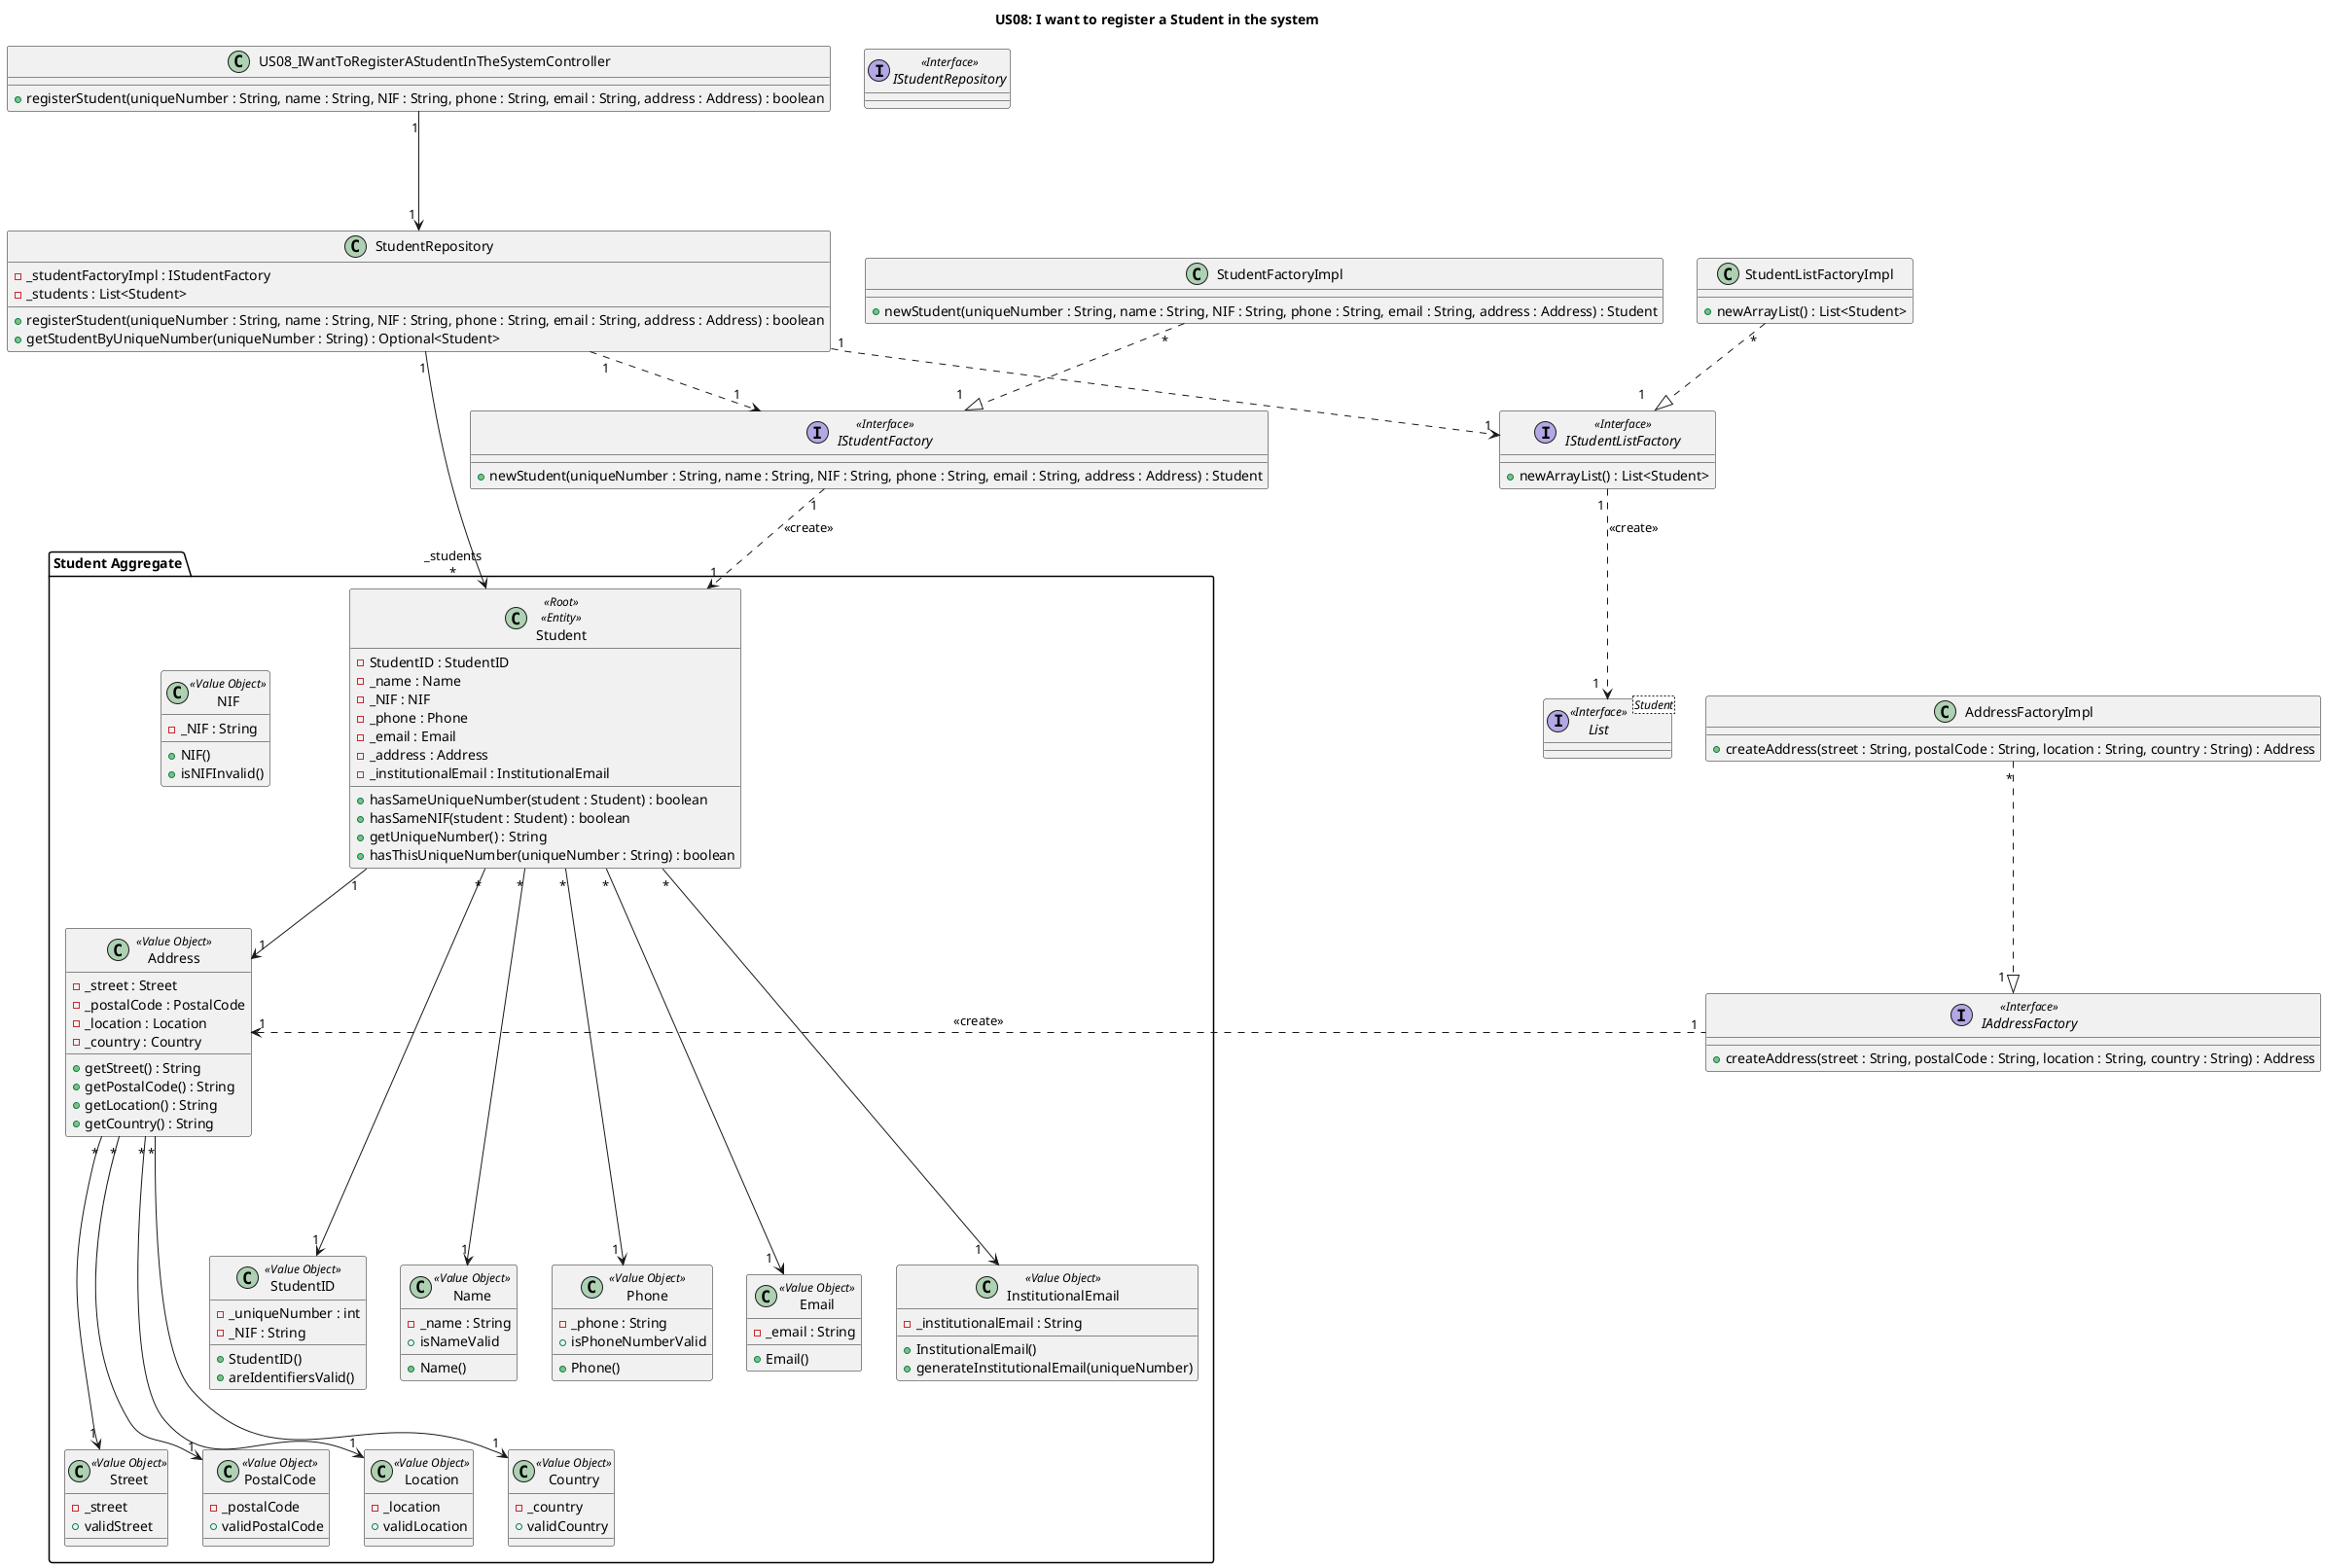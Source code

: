 @startuml
title US08: I want to register a Student in the system


class US08_IWantToRegisterAStudentInTheSystemController {
    + registerStudent(uniqueNumber : String, name : String, NIF : String, phone : String, email : String, address : Address) : boolean
}

class StudentRepository {
    - _studentFactoryImpl : IStudentFactory
    - _students : List<Student>
    + registerStudent(uniqueNumber : String, name : String, NIF : String, phone : String, email : String, address : Address) : boolean
    + getStudentByUniqueNumber(uniqueNumber : String) : Optional<Student>
}

package "Student Aggregate" {
    class Student <<Root>> <<Entity>> {
        - StudentID : StudentID
        - _name : Name
        - _NIF : NIF
        - _phone : Phone
        - _email : Email
        - _address : Address
        - _institutionalEmail : InstitutionalEmail
        + hasSameUniqueNumber(student : Student) : boolean
        + hasSameNIF(student : Student) : boolean
        + getUniqueNumber() : String
        + hasThisUniqueNumber(uniqueNumber : String) : boolean
    }

    class Address <<Value Object>> {
        - _street : Street
        - _postalCode : PostalCode
        - _location : Location
        - _country : Country
        + getStreet() : String
        + getPostalCode() : String
        + getLocation() : String
        + getCountry() : String
    }

    class StudentID <<Value Object>> {
        -_uniqueNumber : int
        -_NIF : String
        +StudentID()
        +areIdentifiersValid()
    }

    class Name <<Value Object>> {
        -_name : String
        +Name()
        +isNameValid
    }

    class NIF <<Value Object>> {
        -_NIF : String
        +NIF()
        +isNIFInvalid()
    }

    class Phone <<Value Object>> {
        -_phone : String
        + Phone()
        +isPhoneNumberValid
    }

    class Email <<Value Object>> {
        -_email : String
        +Email()
    }

    class InstitutionalEmail <<Value Object>> {
        -_institutionalEmail : String
        + InstitutionalEmail()
        + generateInstitutionalEmail(uniqueNumber)
    }

    class Street <<Value Object>> {
        -_street
        +validStreet
    }

    class PostalCode <<Value Object>> {
        -_postalCode
        +validPostalCode
    }

    class Location <<Value Object>> {
        -_location
        +validLocation
    }

    class Country <<Value Object>> {
        -_country
        +validCountry
    }
}

interface IStudentFactory <<Interface>> {
    + newStudent(uniqueNumber : String, name : String, NIF : String, phone : String, email : String, address : Address) : Student
}

class StudentFactoryImpl {
    + newStudent(uniqueNumber : String, name : String, NIF : String, phone : String, email : String, address : Address) : Student
}

interface IStudentListFactory <<Interface>> {
    + newArrayList() : List<Student>
}

class StudentListFactoryImpl {
    + newArrayList() : List<Student>
}

interface IAddressFactory <<Interface>> {
    + createAddress(street : String, postalCode : String, location : String, country : String) : Address
}

class AddressFactoryImpl {
    + createAddress(street : String, postalCode : String, location : String, country : String) : Address
}

interface List<Student> <<Interface>> {}

interface IStudentRepository <<Interface>> {}


US08_IWantToRegisterAStudentInTheSystemController "1" ---> "1 " StudentRepository
StudentRepository "1" ..> "1" IStudentFactory
StudentRepository "1" ---> "_students\n*" Student
StudentRepository "1" ..> "1" IStudentListFactory
IStudentListFactory "1 " ..> "1  " List: <<create>>
Student "1" --> "1  " Address
StudentFactoryImpl "*" ..|> "1     " IStudentFactory
StudentListFactoryImpl "*" ..|> "1     " IStudentListFactory
AddressFactoryImpl "*" ..|> "1  " IAddressFactory
IAddressFactory "1" .l.> "1" Address: <<create>>
IStudentFactory "1" ..> "1" Student: <<create>>
Student "*" ----> "1" StudentID
Student "*" ----> "1" Name
Student "*" ----> "1  " Email
Student "*" ----> "1   " InstitutionalEmail
Student "*" ----> "1 " Phone
Address "*" ----> "1" Street
Address "*" ----> "1" PostalCode
Address "*" ----> "1" Location
Address "*" ----> "1" Country

@enduml